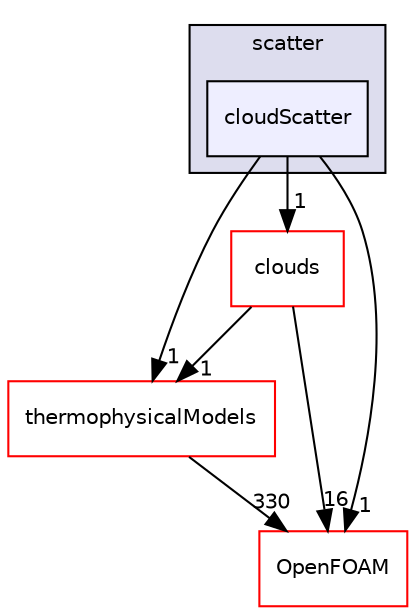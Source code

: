 digraph "src/lagrangian/intermediate/submodels/addOns/radiation/scatter/cloudScatter" {
  bgcolor=transparent;
  compound=true
  node [ fontsize="10", fontname="Helvetica"];
  edge [ labelfontsize="10", labelfontname="Helvetica"];
  subgraph clusterdir_9a89880be55ace04ba80ad4c004ab738 {
    graph [ bgcolor="#ddddee", pencolor="black", label="scatter" fontname="Helvetica", fontsize="10", URL="dir_9a89880be55ace04ba80ad4c004ab738.html"]
  dir_5df02070f23d6c44a3da2c5f022fee8d [shape=box, label="cloudScatter", style="filled", fillcolor="#eeeeff", pencolor="black", URL="dir_5df02070f23d6c44a3da2c5f022fee8d.html"];
  }
  dir_bdd630a78c14e3d279a2564e7964fc69 [shape=box label="clouds" color="red" URL="dir_bdd630a78c14e3d279a2564e7964fc69.html"];
  dir_2778d089ec5c4f66810b11f753867003 [shape=box label="thermophysicalModels" color="red" URL="dir_2778d089ec5c4f66810b11f753867003.html"];
  dir_c5473ff19b20e6ec4dfe5c310b3778a8 [shape=box label="OpenFOAM" color="red" URL="dir_c5473ff19b20e6ec4dfe5c310b3778a8.html"];
  dir_bdd630a78c14e3d279a2564e7964fc69->dir_2778d089ec5c4f66810b11f753867003 [headlabel="1", labeldistance=1.5 headhref="dir_001432_001240.html"];
  dir_bdd630a78c14e3d279a2564e7964fc69->dir_c5473ff19b20e6ec4dfe5c310b3778a8 [headlabel="16", labeldistance=1.5 headhref="dir_001432_001898.html"];
  dir_5df02070f23d6c44a3da2c5f022fee8d->dir_bdd630a78c14e3d279a2564e7964fc69 [headlabel="1", labeldistance=1.5 headhref="dir_001496_001432.html"];
  dir_5df02070f23d6c44a3da2c5f022fee8d->dir_2778d089ec5c4f66810b11f753867003 [headlabel="1", labeldistance=1.5 headhref="dir_001496_001240.html"];
  dir_5df02070f23d6c44a3da2c5f022fee8d->dir_c5473ff19b20e6ec4dfe5c310b3778a8 [headlabel="1", labeldistance=1.5 headhref="dir_001496_001898.html"];
  dir_2778d089ec5c4f66810b11f753867003->dir_c5473ff19b20e6ec4dfe5c310b3778a8 [headlabel="330", labeldistance=1.5 headhref="dir_001240_001898.html"];
}
